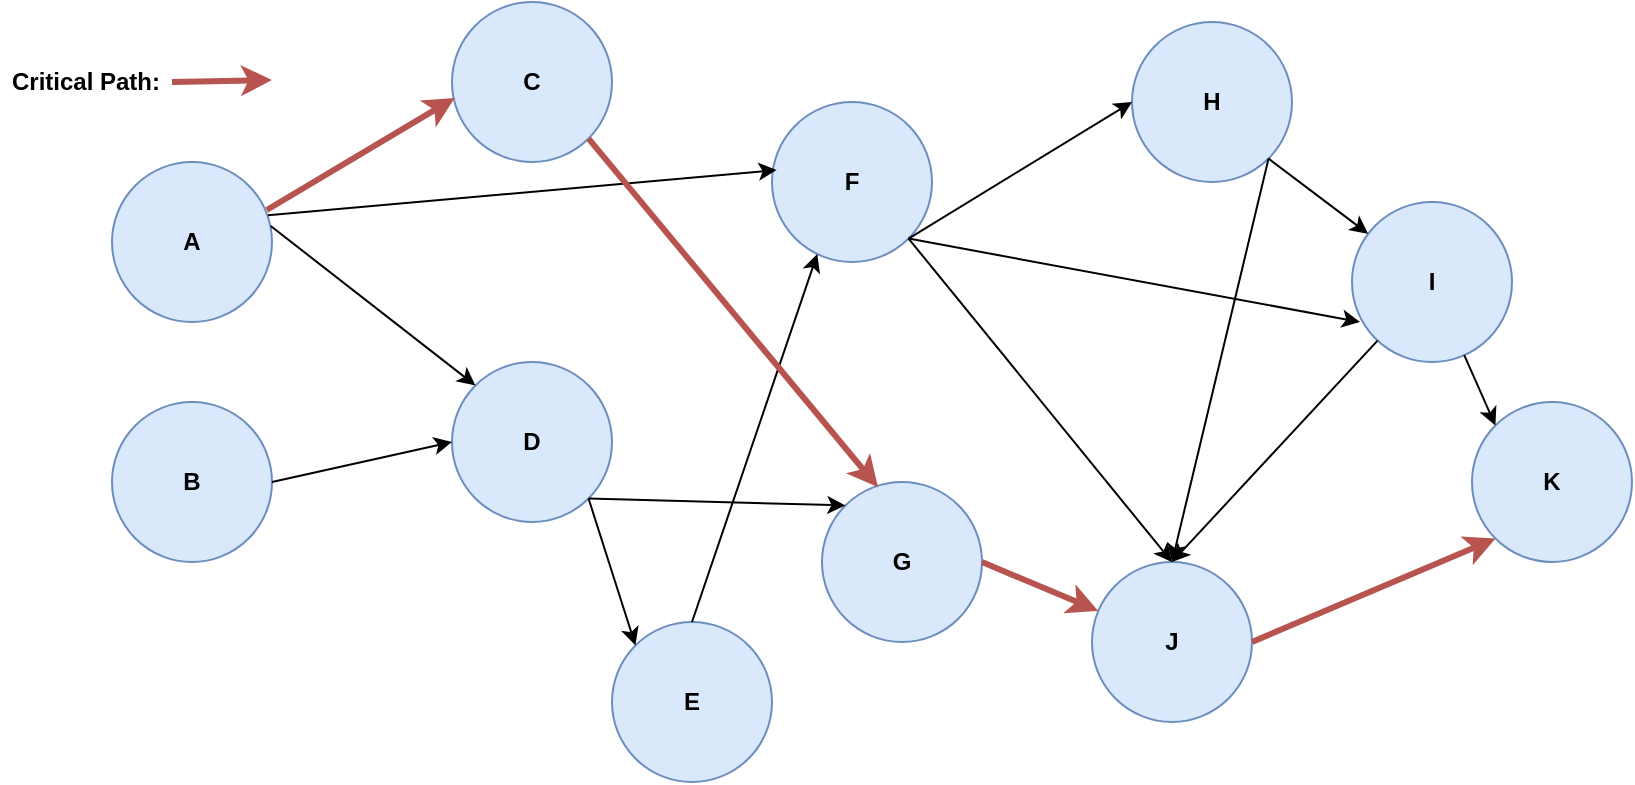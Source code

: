 <mxfile version="15.7.3" type="github">
  <diagram id="snEOONconb2m-LRFP6U-" name="Page-1">
    <mxGraphModel dx="782" dy="432" grid="1" gridSize="10" guides="1" tooltips="1" connect="1" arrows="1" fold="1" page="1" pageScale="1" pageWidth="850" pageHeight="1100" math="0" shadow="0">
      <root>
        <mxCell id="0" />
        <mxCell id="1" parent="0" />
        <mxCell id="aDxB4Li0WQIJteykIi52-1" value="&lt;b&gt;A&lt;/b&gt;" style="ellipse;whiteSpace=wrap;html=1;aspect=fixed;fillColor=#dae8fc;strokeColor=#6c8ebf;" vertex="1" parent="1">
          <mxGeometry x="70" y="100" width="80" height="80" as="geometry" />
        </mxCell>
        <mxCell id="aDxB4Li0WQIJteykIi52-2" value="&lt;b&gt;B&lt;/b&gt;" style="ellipse;whiteSpace=wrap;html=1;aspect=fixed;fillColor=#dae8fc;strokeColor=#6c8ebf;" vertex="1" parent="1">
          <mxGeometry x="70" y="220" width="80" height="80" as="geometry" />
        </mxCell>
        <mxCell id="aDxB4Li0WQIJteykIi52-3" value="&lt;b&gt;C&lt;/b&gt;" style="ellipse;whiteSpace=wrap;html=1;aspect=fixed;fillColor=#dae8fc;strokeColor=#6c8ebf;" vertex="1" parent="1">
          <mxGeometry x="240" y="20" width="80" height="80" as="geometry" />
        </mxCell>
        <mxCell id="aDxB4Li0WQIJteykIi52-4" value="&lt;b&gt;E&lt;/b&gt;" style="ellipse;whiteSpace=wrap;html=1;aspect=fixed;fillColor=#dae8fc;strokeColor=#6c8ebf;" vertex="1" parent="1">
          <mxGeometry x="320" y="330" width="80" height="80" as="geometry" />
        </mxCell>
        <mxCell id="aDxB4Li0WQIJteykIi52-5" value="&lt;b&gt;D&lt;/b&gt;" style="ellipse;whiteSpace=wrap;html=1;aspect=fixed;fillColor=#dae8fc;strokeColor=#6c8ebf;" vertex="1" parent="1">
          <mxGeometry x="240" y="200" width="80" height="80" as="geometry" />
        </mxCell>
        <mxCell id="aDxB4Li0WQIJteykIi52-6" value="&lt;b&gt;F&lt;/b&gt;" style="ellipse;whiteSpace=wrap;html=1;aspect=fixed;fillColor=#dae8fc;strokeColor=#6c8ebf;" vertex="1" parent="1">
          <mxGeometry x="400" y="70" width="80" height="80" as="geometry" />
        </mxCell>
        <mxCell id="aDxB4Li0WQIJteykIi52-7" value="&lt;b&gt;G&lt;/b&gt;" style="ellipse;whiteSpace=wrap;html=1;aspect=fixed;fillColor=#dae8fc;strokeColor=#6c8ebf;" vertex="1" parent="1">
          <mxGeometry x="425" y="260" width="80" height="80" as="geometry" />
        </mxCell>
        <mxCell id="aDxB4Li0WQIJteykIi52-8" value="&lt;b&gt;H&lt;/b&gt;" style="ellipse;whiteSpace=wrap;html=1;aspect=fixed;fillColor=#dae8fc;strokeColor=#6c8ebf;" vertex="1" parent="1">
          <mxGeometry x="580" y="30" width="80" height="80" as="geometry" />
        </mxCell>
        <mxCell id="aDxB4Li0WQIJteykIi52-9" value="&lt;b&gt;J&lt;/b&gt;" style="ellipse;whiteSpace=wrap;html=1;aspect=fixed;fillColor=#dae8fc;strokeColor=#6c8ebf;" vertex="1" parent="1">
          <mxGeometry x="560" y="300" width="80" height="80" as="geometry" />
        </mxCell>
        <mxCell id="aDxB4Li0WQIJteykIi52-10" value="&lt;b&gt;I&lt;/b&gt;" style="ellipse;whiteSpace=wrap;html=1;aspect=fixed;fillColor=#dae8fc;strokeColor=#6c8ebf;" vertex="1" parent="1">
          <mxGeometry x="690" y="120" width="80" height="80" as="geometry" />
        </mxCell>
        <mxCell id="aDxB4Li0WQIJteykIi52-11" value="&lt;b&gt;K&lt;/b&gt;" style="ellipse;whiteSpace=wrap;html=1;aspect=fixed;fillColor=#dae8fc;strokeColor=#6c8ebf;" vertex="1" parent="1">
          <mxGeometry x="750" y="220" width="80" height="80" as="geometry" />
        </mxCell>
        <mxCell id="aDxB4Li0WQIJteykIi52-12" value="" style="endArrow=classic;html=1;rounded=0;exitX=0.967;exitY=0.3;exitDx=0;exitDy=0;exitPerimeter=0;entryX=0.017;entryY=0.6;entryDx=0;entryDy=0;entryPerimeter=0;fillColor=#f8cecc;strokeColor=#b85450;strokeWidth=3;" edge="1" parent="1" source="aDxB4Li0WQIJteykIi52-1" target="aDxB4Li0WQIJteykIi52-3">
          <mxGeometry width="50" height="50" relative="1" as="geometry">
            <mxPoint x="170" y="130" as="sourcePoint" />
            <mxPoint x="220" y="80" as="targetPoint" />
          </mxGeometry>
        </mxCell>
        <mxCell id="aDxB4Li0WQIJteykIi52-13" value="" style="endArrow=classic;html=1;rounded=0;exitX=0.975;exitY=0.333;exitDx=0;exitDy=0;exitPerimeter=0;entryX=0.029;entryY=0.425;entryDx=0;entryDy=0;entryPerimeter=0;" edge="1" parent="1" source="aDxB4Li0WQIJteykIi52-1" target="aDxB4Li0WQIJteykIi52-6">
          <mxGeometry width="50" height="50" relative="1" as="geometry">
            <mxPoint x="170" y="150" as="sourcePoint" />
            <mxPoint x="220" y="100" as="targetPoint" />
          </mxGeometry>
        </mxCell>
        <mxCell id="aDxB4Li0WQIJteykIi52-15" value="" style="endArrow=classic;html=1;rounded=0;exitX=0.992;exitY=0.4;exitDx=0;exitDy=0;exitPerimeter=0;entryX=0;entryY=0;entryDx=0;entryDy=0;" edge="1" parent="1" source="aDxB4Li0WQIJteykIi52-1" target="aDxB4Li0WQIJteykIi52-5">
          <mxGeometry width="50" height="50" relative="1" as="geometry">
            <mxPoint x="158" y="126.64" as="sourcePoint" />
            <mxPoint x="397.32" y="144" as="targetPoint" />
          </mxGeometry>
        </mxCell>
        <mxCell id="aDxB4Li0WQIJteykIi52-16" value="" style="endArrow=classic;html=1;rounded=0;exitX=1;exitY=0.5;exitDx=0;exitDy=0;entryX=0;entryY=0.5;entryDx=0;entryDy=0;" edge="1" parent="1" source="aDxB4Li0WQIJteykIi52-2" target="aDxB4Li0WQIJteykIi52-5">
          <mxGeometry width="50" height="50" relative="1" as="geometry">
            <mxPoint x="159.36" y="142" as="sourcePoint" />
            <mxPoint x="261.716" y="211.716" as="targetPoint" />
          </mxGeometry>
        </mxCell>
        <mxCell id="aDxB4Li0WQIJteykIi52-17" value="" style="endArrow=classic;html=1;rounded=0;exitX=1;exitY=1;exitDx=0;exitDy=0;entryX=0;entryY=0;entryDx=0;entryDy=0;" edge="1" parent="1" source="aDxB4Li0WQIJteykIi52-5" target="aDxB4Li0WQIJteykIi52-4">
          <mxGeometry width="50" height="50" relative="1" as="geometry">
            <mxPoint x="160" y="270" as="sourcePoint" />
            <mxPoint x="170" y="340" as="targetPoint" />
          </mxGeometry>
        </mxCell>
        <mxCell id="aDxB4Li0WQIJteykIi52-18" value="" style="endArrow=classic;html=1;rounded=0;entryX=0;entryY=0;entryDx=0;entryDy=0;exitX=1;exitY=1;exitDx=0;exitDy=0;" edge="1" parent="1" source="aDxB4Li0WQIJteykIi52-5" target="aDxB4Li0WQIJteykIi52-7">
          <mxGeometry width="50" height="50" relative="1" as="geometry">
            <mxPoint x="180" y="280" as="sourcePoint" />
            <mxPoint x="260" y="250" as="targetPoint" />
          </mxGeometry>
        </mxCell>
        <mxCell id="aDxB4Li0WQIJteykIi52-19" value="" style="endArrow=classic;html=1;rounded=0;entryX=0.283;entryY=0.95;entryDx=0;entryDy=0;entryPerimeter=0;exitX=0.5;exitY=0;exitDx=0;exitDy=0;" edge="1" parent="1" source="aDxB4Li0WQIJteykIi52-4" target="aDxB4Li0WQIJteykIi52-6">
          <mxGeometry width="50" height="50" relative="1" as="geometry">
            <mxPoint x="310" y="330" as="sourcePoint" />
            <mxPoint x="270" y="260" as="targetPoint" />
          </mxGeometry>
        </mxCell>
        <mxCell id="aDxB4Li0WQIJteykIi52-20" value="" style="endArrow=classic;html=1;rounded=0;exitX=1;exitY=1;exitDx=0;exitDy=0;entryX=0.35;entryY=0.033;entryDx=0;entryDy=0;entryPerimeter=0;fillColor=#f8cecc;strokeColor=#b85450;strokeWidth=3;" edge="1" parent="1" source="aDxB4Li0WQIJteykIi52-3" target="aDxB4Li0WQIJteykIi52-7">
          <mxGeometry width="50" height="50" relative="1" as="geometry">
            <mxPoint x="157.36" y="134" as="sourcePoint" />
            <mxPoint x="251.36" y="78" as="targetPoint" />
          </mxGeometry>
        </mxCell>
        <mxCell id="aDxB4Li0WQIJteykIi52-23" value="" style="endArrow=classic;html=1;rounded=0;entryX=0;entryY=0.5;entryDx=0;entryDy=0;exitX=1;exitY=1;exitDx=0;exitDy=0;" edge="1" parent="1" source="aDxB4Li0WQIJteykIi52-6" target="aDxB4Li0WQIJteykIi52-8">
          <mxGeometry width="50" height="50" relative="1" as="geometry">
            <mxPoint x="290" y="280" as="sourcePoint" />
            <mxPoint x="401.716" y="331.716" as="targetPoint" />
          </mxGeometry>
        </mxCell>
        <mxCell id="aDxB4Li0WQIJteykIi52-24" value="" style="endArrow=classic;html=1;rounded=0;exitX=1;exitY=1;exitDx=0;exitDy=0;entryX=0.5;entryY=0;entryDx=0;entryDy=0;" edge="1" parent="1" source="aDxB4Li0WQIJteykIi52-6" target="aDxB4Li0WQIJteykIi52-9">
          <mxGeometry width="50" height="50" relative="1" as="geometry">
            <mxPoint x="300" y="290" as="sourcePoint" />
            <mxPoint x="411.716" y="341.716" as="targetPoint" />
          </mxGeometry>
        </mxCell>
        <mxCell id="aDxB4Li0WQIJteykIi52-25" value="" style="endArrow=classic;html=1;rounded=0;entryX=0.05;entryY=0.75;entryDx=0;entryDy=0;exitX=1;exitY=1;exitDx=0;exitDy=0;entryPerimeter=0;" edge="1" parent="1" source="aDxB4Li0WQIJteykIi52-6" target="aDxB4Li0WQIJteykIi52-10">
          <mxGeometry width="50" height="50" relative="1" as="geometry">
            <mxPoint x="310" y="300" as="sourcePoint" />
            <mxPoint x="421.716" y="351.716" as="targetPoint" />
          </mxGeometry>
        </mxCell>
        <mxCell id="aDxB4Li0WQIJteykIi52-27" value="" style="endArrow=classic;html=1;rounded=0;exitX=1;exitY=0.5;exitDx=0;exitDy=0;fillColor=#f8cecc;strokeColor=#b85450;strokeWidth=3;" edge="1" parent="1" source="aDxB4Li0WQIJteykIi52-7" target="aDxB4Li0WQIJteykIi52-9">
          <mxGeometry width="50" height="50" relative="1" as="geometry">
            <mxPoint x="338.284" y="258.284" as="sourcePoint" />
            <mxPoint x="451.716" y="261.716" as="targetPoint" />
          </mxGeometry>
        </mxCell>
        <mxCell id="aDxB4Li0WQIJteykIi52-28" value="" style="endArrow=classic;html=1;rounded=0;exitX=1;exitY=1;exitDx=0;exitDy=0;" edge="1" parent="1" source="aDxB4Li0WQIJteykIi52-8" target="aDxB4Li0WQIJteykIi52-10">
          <mxGeometry width="50" height="50" relative="1" as="geometry">
            <mxPoint x="348.284" y="268.284" as="sourcePoint" />
            <mxPoint x="461.716" y="271.716" as="targetPoint" />
          </mxGeometry>
        </mxCell>
        <mxCell id="aDxB4Li0WQIJteykIi52-29" value="" style="endArrow=classic;html=1;rounded=0;entryX=0.5;entryY=0;entryDx=0;entryDy=0;exitX=1;exitY=1;exitDx=0;exitDy=0;" edge="1" parent="1" source="aDxB4Li0WQIJteykIi52-8" target="aDxB4Li0WQIJteykIi52-9">
          <mxGeometry width="50" height="50" relative="1" as="geometry">
            <mxPoint x="358.284" y="278.284" as="sourcePoint" />
            <mxPoint x="471.716" y="281.716" as="targetPoint" />
          </mxGeometry>
        </mxCell>
        <mxCell id="aDxB4Li0WQIJteykIi52-30" value="" style="endArrow=classic;html=1;rounded=0;entryX=0.5;entryY=0;entryDx=0;entryDy=0;" edge="1" parent="1" source="aDxB4Li0WQIJteykIi52-10" target="aDxB4Li0WQIJteykIi52-9">
          <mxGeometry width="50" height="50" relative="1" as="geometry">
            <mxPoint x="368.284" y="288.284" as="sourcePoint" />
            <mxPoint x="680" y="290" as="targetPoint" />
          </mxGeometry>
        </mxCell>
        <mxCell id="aDxB4Li0WQIJteykIi52-31" value="" style="endArrow=classic;html=1;rounded=0;entryX=0;entryY=0;entryDx=0;entryDy=0;" edge="1" parent="1" source="aDxB4Li0WQIJteykIi52-10" target="aDxB4Li0WQIJteykIi52-11">
          <mxGeometry width="50" height="50" relative="1" as="geometry">
            <mxPoint x="710" y="210" as="sourcePoint" />
            <mxPoint x="491.716" y="301.716" as="targetPoint" />
          </mxGeometry>
        </mxCell>
        <mxCell id="aDxB4Li0WQIJteykIi52-32" value="" style="endArrow=classic;html=1;rounded=0;exitX=1;exitY=0.5;exitDx=0;exitDy=0;fillColor=#f8cecc;strokeColor=#b85450;entryX=0;entryY=1;entryDx=0;entryDy=0;strokeWidth=3;" edge="1" parent="1" source="aDxB4Li0WQIJteykIi52-9" target="aDxB4Li0WQIJteykIi52-11">
          <mxGeometry width="50" height="50" relative="1" as="geometry">
            <mxPoint x="520" y="290" as="sourcePoint" />
            <mxPoint x="631.351" y="319.693" as="targetPoint" />
          </mxGeometry>
        </mxCell>
        <mxCell id="aDxB4Li0WQIJteykIi52-33" value="" style="endArrow=classic;html=1;rounded=0;fillColor=#f8cecc;strokeColor=#b85450;strokeWidth=3;exitX=1;exitY=0.5;exitDx=0;exitDy=0;" edge="1" parent="1" source="aDxB4Li0WQIJteykIi52-34">
          <mxGeometry width="50" height="50" relative="1" as="geometry">
            <mxPoint x="80" y="59" as="sourcePoint" />
            <mxPoint x="150" y="59" as="targetPoint" />
          </mxGeometry>
        </mxCell>
        <mxCell id="aDxB4Li0WQIJteykIi52-34" value="&lt;b&gt;Critical Path:&lt;/b&gt;" style="text;html=1;strokeColor=none;fillColor=none;align=center;verticalAlign=middle;whiteSpace=wrap;rounded=0;" vertex="1" parent="1">
          <mxGeometry x="14" y="50" width="86" height="20" as="geometry" />
        </mxCell>
      </root>
    </mxGraphModel>
  </diagram>
</mxfile>
